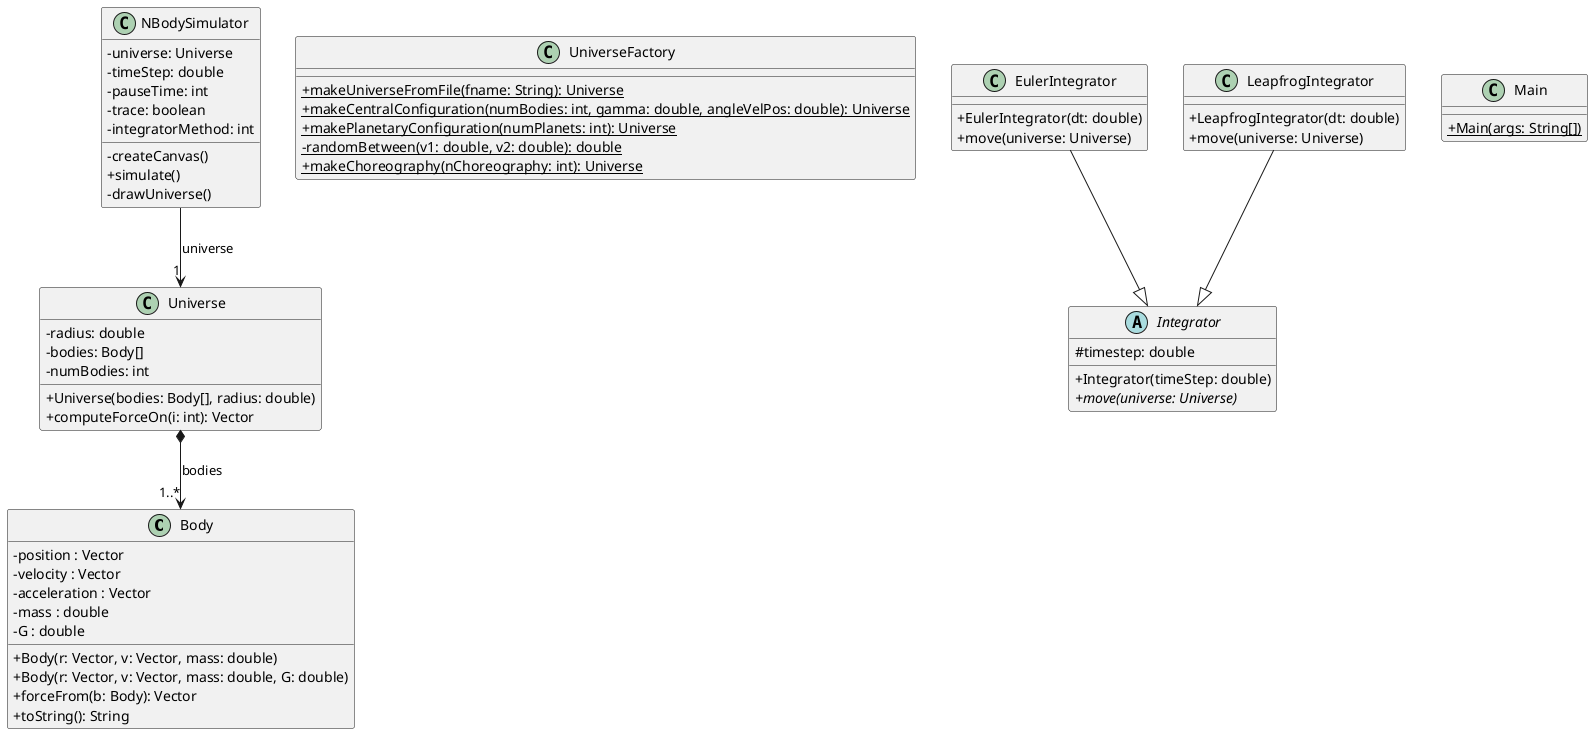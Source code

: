 @startuml
skinparam classAttributeIconSize 0
class Body
{
    -position : Vector
    -velocity : Vector
    -acceleration : Vector
    -mass : double
    -G : double

    +Body(r: Vector, v: Vector, mass: double)
    +Body(r: Vector, v: Vector, mass: double, G: double)
    +forceFrom(b: Body): Vector
    +toString(): String
}

class Universe
{
    -radius: double
    -bodies: Body[]
    -numBodies: int

    +Universe(bodies: Body[], radius: double)
    +computeForceOn(i: int): Vector
}

class UniverseFactory
{
    +{static}makeUniverseFromFile(fname: String): Universe
    +{static}makeCentralConfiguration(numBodies: int, gamma: double, angleVelPos: double): Universe
    +{static}makePlanetaryConfiguration(numPlanets: int): Universe
    -{static}randomBetween(v1: double, v2: double): double
    +{static}makeChoreography(nChoreography: int): Universe
}
abstract Integrator
{
    #timestep: double

    +Integrator(timeStep: double)
    +{abstract}move(universe: Universe)
}
class EulerIntegrator
{
    +EulerIntegrator(dt: double)
    +move(universe: Universe)
}
class LeapfrogIntegrator
{
    +LeapfrogIntegrator(dt: double)
    +move(universe: Universe)
}

class NBodySimulator
{
    -universe: Universe
    -timeStep: double
    -pauseTime: int
    -trace: boolean
    -integratorMethod: int

    -createCanvas()
    +simulate()
    -drawUniverse()

}
class Main
{
    +{static}Main(args: String[])
}


Universe *-->"1..*" Body : bodies
NBodySimulator -down->"1" Universe : universe
EulerIntegrator --|> Integrator
LeapfrogIntegrator --|> Integrator
@enduml